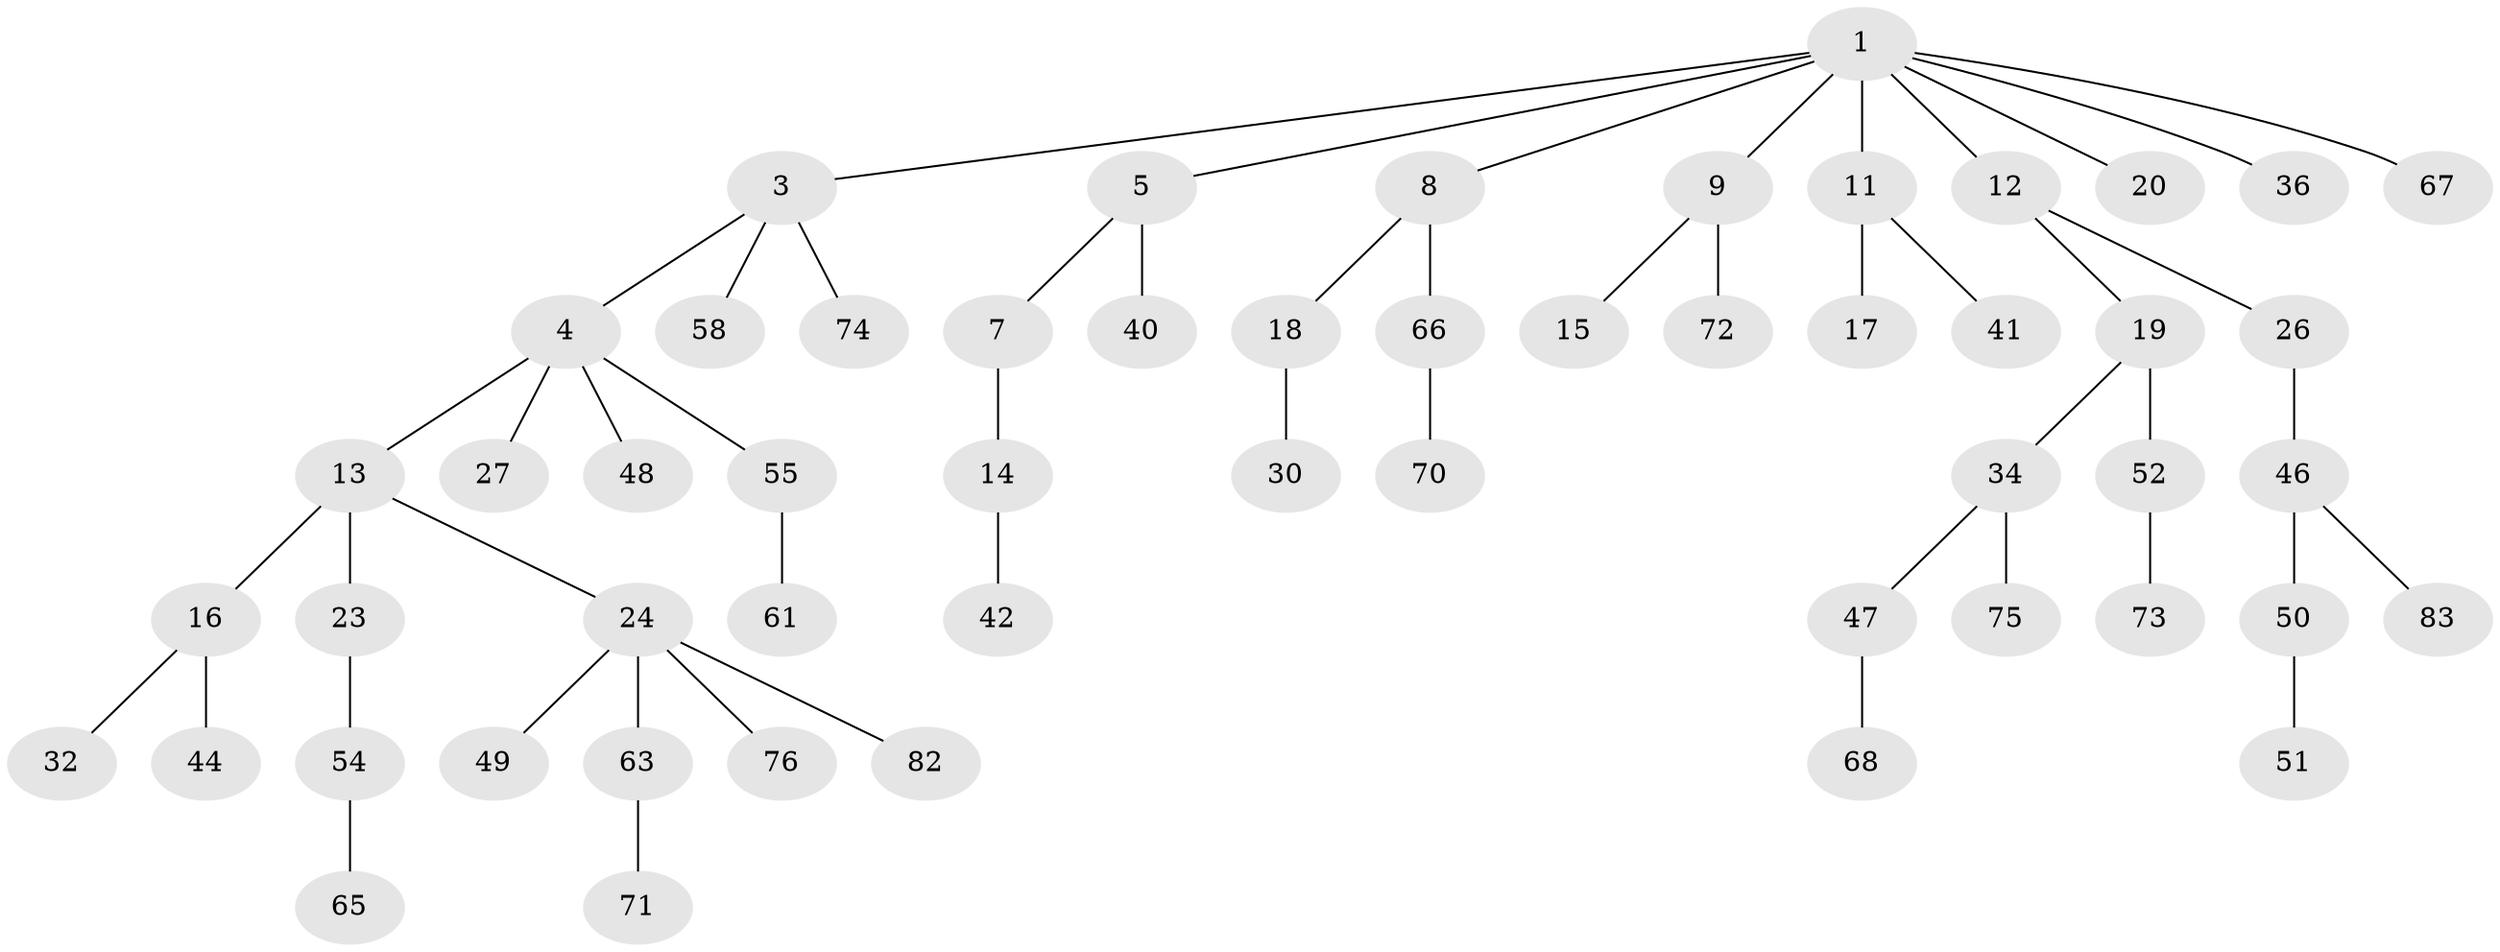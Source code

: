 // original degree distribution, {5: 0.023809523809523808, 6: 0.011904761904761904, 4: 0.07142857142857142, 3: 0.14285714285714285, 2: 0.32142857142857145, 1: 0.42857142857142855}
// Generated by graph-tools (version 1.1) at 2025/11/02/27/25 16:11:28]
// undirected, 54 vertices, 53 edges
graph export_dot {
graph [start="1"]
  node [color=gray90,style=filled];
  1 [super="+2"];
  3 [super="+6"];
  4 [super="+33"];
  5 [super="+28"];
  7 [super="+39"];
  8 [super="+21"];
  9 [super="+10"];
  11 [super="+37"];
  12 [super="+84"];
  13;
  14 [super="+22"];
  15 [super="+43"];
  16 [super="+29"];
  17;
  18;
  19 [super="+60"];
  20 [super="+31"];
  23 [super="+38"];
  24 [super="+25"];
  26;
  27 [super="+45"];
  30 [super="+62"];
  32 [super="+57"];
  34 [super="+35"];
  36;
  40;
  41;
  42;
  44;
  46 [super="+56"];
  47 [super="+53"];
  48;
  49;
  50;
  51 [super="+69"];
  52 [super="+64"];
  54;
  55 [super="+59"];
  58 [super="+79"];
  61 [super="+77"];
  63 [super="+81"];
  65;
  66;
  67;
  68;
  70 [super="+78"];
  71;
  72;
  73;
  74;
  75;
  76 [super="+80"];
  82;
  83;
  1 -- 3;
  1 -- 8;
  1 -- 11;
  1 -- 67;
  1 -- 36;
  1 -- 5;
  1 -- 20;
  1 -- 9;
  1 -- 12;
  3 -- 4;
  3 -- 74;
  3 -- 58;
  4 -- 13;
  4 -- 27;
  4 -- 48;
  4 -- 55;
  5 -- 7;
  5 -- 40;
  7 -- 14;
  8 -- 18;
  8 -- 66;
  9 -- 15;
  9 -- 72;
  11 -- 17;
  11 -- 41;
  12 -- 19;
  12 -- 26;
  13 -- 16;
  13 -- 23;
  13 -- 24;
  14 -- 42;
  16 -- 44;
  16 -- 32;
  18 -- 30;
  19 -- 34;
  19 -- 52;
  23 -- 54;
  24 -- 49;
  24 -- 63;
  24 -- 82;
  24 -- 76;
  26 -- 46;
  34 -- 47;
  34 -- 75;
  46 -- 50;
  46 -- 83;
  47 -- 68;
  50 -- 51;
  52 -- 73;
  54 -- 65;
  55 -- 61;
  63 -- 71;
  66 -- 70;
}
